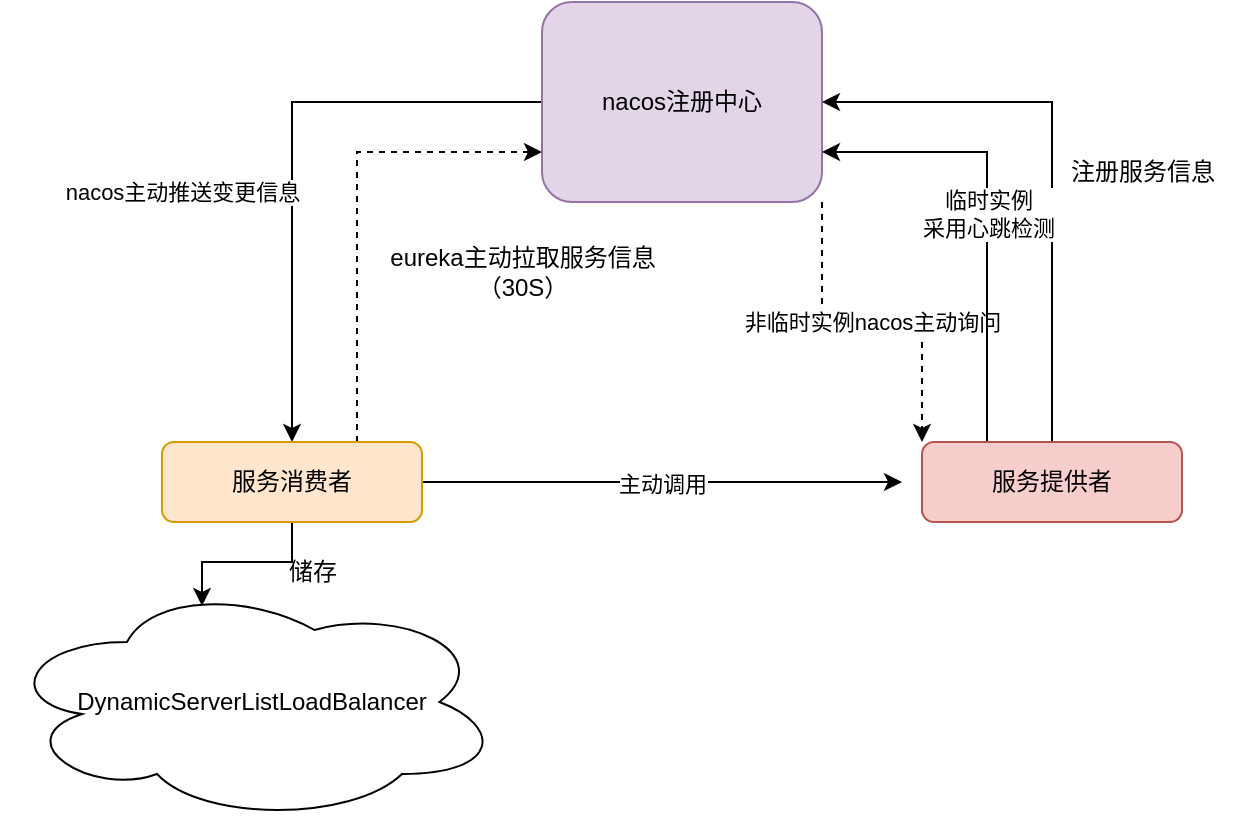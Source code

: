 <mxfile version="20.5.1" type="github">
  <diagram id="YYTyGkdi4CarSWV3gCwc" name="第 1 页">
    <mxGraphModel dx="946" dy="463" grid="1" gridSize="10" guides="1" tooltips="1" connect="1" arrows="1" fold="1" page="1" pageScale="1" pageWidth="827" pageHeight="1169" math="0" shadow="0">
      <root>
        <mxCell id="0" />
        <mxCell id="1" parent="0" />
        <mxCell id="ohZKTvuVZCYuHQr55KS8-22" style="edgeStyle=orthogonalEdgeStyle;rounded=0;jumpStyle=line;orthogonalLoop=1;jettySize=auto;html=1;exitX=0;exitY=0.5;exitDx=0;exitDy=0;entryX=0.5;entryY=0;entryDx=0;entryDy=0;shadow=0;strokeColor=default;" edge="1" parent="1" source="ohZKTvuVZCYuHQr55KS8-1" target="ohZKTvuVZCYuHQr55KS8-2">
          <mxGeometry relative="1" as="geometry" />
        </mxCell>
        <mxCell id="ohZKTvuVZCYuHQr55KS8-23" value="nacos主动推送变更信息" style="edgeLabel;html=1;align=center;verticalAlign=middle;resizable=0;points=[];" vertex="1" connectable="0" parent="ohZKTvuVZCYuHQr55KS8-22">
          <mxGeometry x="0.14" y="-3" relative="1" as="geometry">
            <mxPoint x="-52" y="2" as="offset" />
          </mxGeometry>
        </mxCell>
        <mxCell id="ohZKTvuVZCYuHQr55KS8-26" value="非临时实例nacos主动询问" style="edgeStyle=orthogonalEdgeStyle;rounded=0;jumpStyle=line;orthogonalLoop=1;jettySize=auto;html=1;exitX=1;exitY=1;exitDx=0;exitDy=0;entryX=0;entryY=0;entryDx=0;entryDy=0;shadow=0;strokeColor=default;dashed=1;" edge="1" parent="1" source="ohZKTvuVZCYuHQr55KS8-1" target="ohZKTvuVZCYuHQr55KS8-3">
          <mxGeometry relative="1" as="geometry" />
        </mxCell>
        <mxCell id="ohZKTvuVZCYuHQr55KS8-1" value="nacos注册中心" style="rounded=1;whiteSpace=wrap;html=1;fillColor=#e1d5e7;strokeColor=#9673a6;" vertex="1" parent="1">
          <mxGeometry x="290" y="50" width="140" height="100" as="geometry" />
        </mxCell>
        <mxCell id="ohZKTvuVZCYuHQr55KS8-17" style="edgeStyle=orthogonalEdgeStyle;rounded=0;orthogonalLoop=1;jettySize=auto;html=1;exitX=0.5;exitY=1;exitDx=0;exitDy=0;entryX=0.4;entryY=0.1;entryDx=0;entryDy=0;entryPerimeter=0;" edge="1" parent="1" source="ohZKTvuVZCYuHQr55KS8-2" target="ohZKTvuVZCYuHQr55KS8-14">
          <mxGeometry relative="1" as="geometry" />
        </mxCell>
        <mxCell id="ohZKTvuVZCYuHQr55KS8-20" style="edgeStyle=orthogonalEdgeStyle;rounded=0;orthogonalLoop=1;jettySize=auto;html=1;exitX=0.75;exitY=0;exitDx=0;exitDy=0;entryX=0;entryY=0.75;entryDx=0;entryDy=0;strokeColor=default;dashed=1;" edge="1" parent="1" source="ohZKTvuVZCYuHQr55KS8-2" target="ohZKTvuVZCYuHQr55KS8-1">
          <mxGeometry relative="1" as="geometry" />
        </mxCell>
        <mxCell id="ohZKTvuVZCYuHQr55KS8-24" value="主动调用" style="edgeStyle=orthogonalEdgeStyle;rounded=0;jumpStyle=line;orthogonalLoop=1;jettySize=auto;html=1;exitX=1;exitY=0.5;exitDx=0;exitDy=0;shadow=0;strokeColor=default;" edge="1" parent="1" source="ohZKTvuVZCYuHQr55KS8-2">
          <mxGeometry relative="1" as="geometry">
            <mxPoint x="470" y="290" as="targetPoint" />
          </mxGeometry>
        </mxCell>
        <mxCell id="ohZKTvuVZCYuHQr55KS8-2" value="服务消费者" style="rounded=1;whiteSpace=wrap;html=1;fillColor=#ffe6cc;strokeColor=#d79b00;" vertex="1" parent="1">
          <mxGeometry x="100" y="270" width="130" height="40" as="geometry" />
        </mxCell>
        <mxCell id="ohZKTvuVZCYuHQr55KS8-7" style="edgeStyle=orthogonalEdgeStyle;rounded=0;orthogonalLoop=1;jettySize=auto;html=1;exitX=0.5;exitY=0;exitDx=0;exitDy=0;entryX=1;entryY=0.5;entryDx=0;entryDy=0;" edge="1" parent="1" source="ohZKTvuVZCYuHQr55KS8-3" target="ohZKTvuVZCYuHQr55KS8-1">
          <mxGeometry relative="1" as="geometry" />
        </mxCell>
        <mxCell id="ohZKTvuVZCYuHQr55KS8-25" value="临时实例&lt;br&gt;采用心跳检测" style="edgeStyle=orthogonalEdgeStyle;rounded=0;jumpStyle=line;orthogonalLoop=1;jettySize=auto;html=1;exitX=0.25;exitY=0;exitDx=0;exitDy=0;entryX=1;entryY=0.75;entryDx=0;entryDy=0;shadow=0;strokeColor=default;" edge="1" parent="1" source="ohZKTvuVZCYuHQr55KS8-3" target="ohZKTvuVZCYuHQr55KS8-1">
          <mxGeometry relative="1" as="geometry" />
        </mxCell>
        <mxCell id="ohZKTvuVZCYuHQr55KS8-3" value="服务提供者" style="rounded=1;whiteSpace=wrap;html=1;fillColor=#f8cecc;strokeColor=#b85450;" vertex="1" parent="1">
          <mxGeometry x="480" y="270" width="130" height="40" as="geometry" />
        </mxCell>
        <mxCell id="ohZKTvuVZCYuHQr55KS8-4" style="edgeStyle=orthogonalEdgeStyle;rounded=0;orthogonalLoop=1;jettySize=auto;html=1;exitX=0.5;exitY=1;exitDx=0;exitDy=0;" edge="1" parent="1" source="ohZKTvuVZCYuHQr55KS8-1" target="ohZKTvuVZCYuHQr55KS8-1">
          <mxGeometry relative="1" as="geometry" />
        </mxCell>
        <mxCell id="ohZKTvuVZCYuHQr55KS8-8" value="注册服务信息" style="text;html=1;align=center;verticalAlign=middle;resizable=0;points=[];autosize=1;strokeColor=none;fillColor=none;rotation=0;" vertex="1" parent="1">
          <mxGeometry x="540" y="120" width="100" height="30" as="geometry" />
        </mxCell>
        <mxCell id="ohZKTvuVZCYuHQr55KS8-12" value="eureka主动拉取服务信息&lt;br&gt;（30S）" style="text;html=1;align=center;verticalAlign=middle;resizable=0;points=[];autosize=1;strokeColor=none;fillColor=none;" vertex="1" parent="1">
          <mxGeometry x="200" y="165" width="160" height="40" as="geometry" />
        </mxCell>
        <mxCell id="ohZKTvuVZCYuHQr55KS8-14" value="DynamicServerListLoadBalancer" style="ellipse;shape=cloud;whiteSpace=wrap;html=1;" vertex="1" parent="1">
          <mxGeometry x="20" y="340" width="250" height="120" as="geometry" />
        </mxCell>
        <mxCell id="ohZKTvuVZCYuHQr55KS8-15" value="储存" style="text;html=1;align=center;verticalAlign=middle;resizable=0;points=[];autosize=1;strokeColor=none;fillColor=none;" vertex="1" parent="1">
          <mxGeometry x="150" y="320" width="50" height="30" as="geometry" />
        </mxCell>
      </root>
    </mxGraphModel>
  </diagram>
</mxfile>
